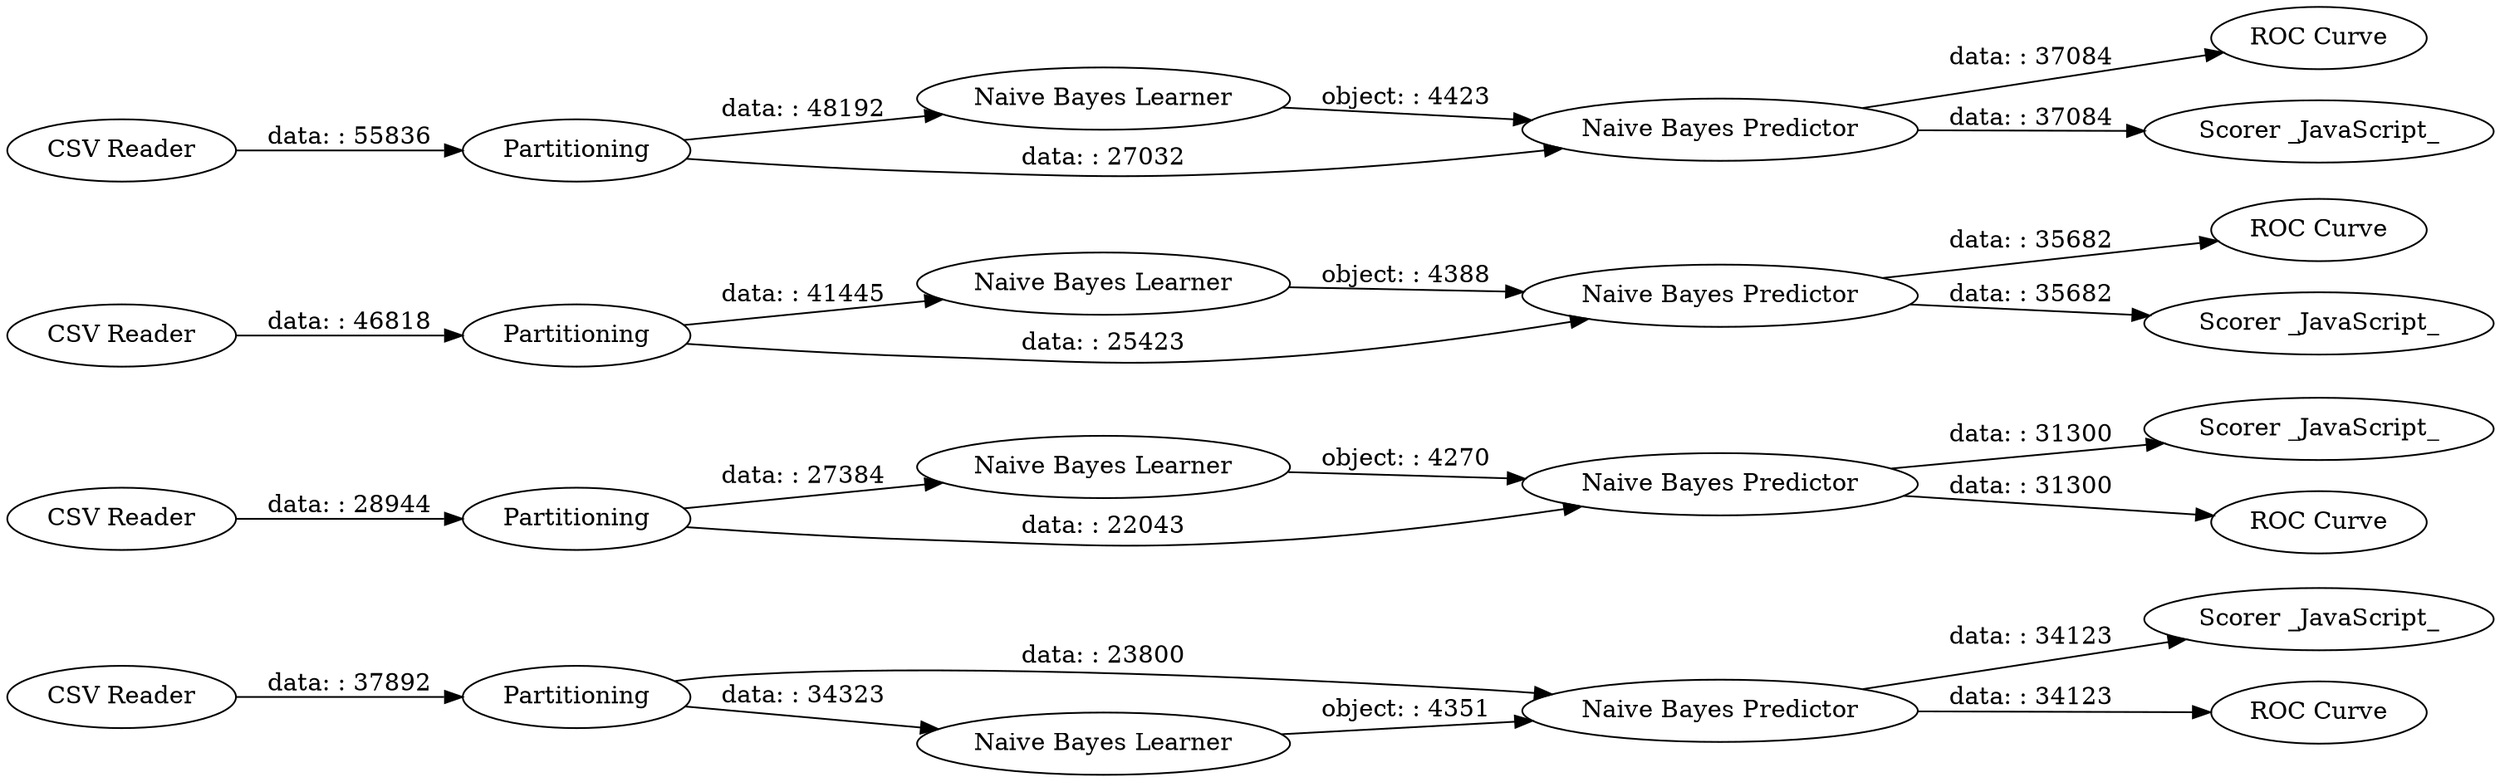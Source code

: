 digraph {
	"3043227727137358989_77" [label="Scorer _JavaScript_"]
	"3043227727137358989_78" [label="Naive Bayes Predictor"]
	"3043227727137358989_6" [label="Scorer _JavaScript_"]
	"3043227727137358989_3" [label="Naive Bayes Learner"]
	"3043227727137358989_79" [label=Partitioning]
	"3043227727137358989_81" [label="Naive Bayes Learner"]
	"3043227727137358989_4" [label="Naive Bayes Predictor"]
	"3043227727137358989_83" [label="Naive Bayes Predictor"]
	"3043227727137358989_85" [label="ROC Curve"]
	"3043227727137358989_80" [label="ROC Curve"]
	"3043227727137358989_74" [label=Partitioning]
	"3043227727137358989_84" [label=Partitioning]
	"3043227727137358989_76" [label="Naive Bayes Learner"]
	"3043227727137358989_2" [label=Partitioning]
	"3043227727137358989_82" [label="Scorer _JavaScript_"]
	"3043227727137358989_72" [label="CSV Reader"]
	"3043227727137358989_87" [label="Scorer _JavaScript_"]
	"3043227727137358989_73" [label="CSV Reader"]
	"3043227727137358989_75" [label="ROC Curve"]
	"3043227727137358989_70" [label="CSV Reader"]
	"3043227727137358989_71" [label="CSV Reader"]
	"3043227727137358989_86" [label="Naive Bayes Learner"]
	"3043227727137358989_88" [label="Naive Bayes Predictor"]
	"3043227727137358989_68" [label="ROC Curve"]
	"3043227727137358989_4" -> "3043227727137358989_6" [label="data: : 31300"]
	"3043227727137358989_79" -> "3043227727137358989_83" [label="data: : 25423"]
	"3043227727137358989_74" -> "3043227727137358989_78" [label="data: : 23800"]
	"3043227727137358989_78" -> "3043227727137358989_77" [label="data: : 34123"]
	"3043227727137358989_71" -> "3043227727137358989_74" [label="data: : 37892"]
	"3043227727137358989_78" -> "3043227727137358989_75" [label="data: : 34123"]
	"3043227727137358989_2" -> "3043227727137358989_3" [label="data: : 27384"]
	"3043227727137358989_70" -> "3043227727137358989_2" [label="data: : 28944"]
	"3043227727137358989_74" -> "3043227727137358989_76" [label="data: : 34323"]
	"3043227727137358989_88" -> "3043227727137358989_85" [label="data: : 37084"]
	"3043227727137358989_86" -> "3043227727137358989_88" [label="object: : 4423"]
	"3043227727137358989_72" -> "3043227727137358989_79" [label="data: : 46818"]
	"3043227727137358989_2" -> "3043227727137358989_4" [label="data: : 22043"]
	"3043227727137358989_76" -> "3043227727137358989_78" [label="object: : 4351"]
	"3043227727137358989_79" -> "3043227727137358989_81" [label="data: : 41445"]
	"3043227727137358989_4" -> "3043227727137358989_68" [label="data: : 31300"]
	"3043227727137358989_3" -> "3043227727137358989_4" [label="object: : 4270"]
	"3043227727137358989_73" -> "3043227727137358989_84" [label="data: : 55836"]
	"3043227727137358989_81" -> "3043227727137358989_83" [label="object: : 4388"]
	"3043227727137358989_88" -> "3043227727137358989_87" [label="data: : 37084"]
	"3043227727137358989_83" -> "3043227727137358989_82" [label="data: : 35682"]
	"3043227727137358989_84" -> "3043227727137358989_88" [label="data: : 27032"]
	"3043227727137358989_84" -> "3043227727137358989_86" [label="data: : 48192"]
	"3043227727137358989_83" -> "3043227727137358989_80" [label="data: : 35682"]
	rankdir=LR
}

